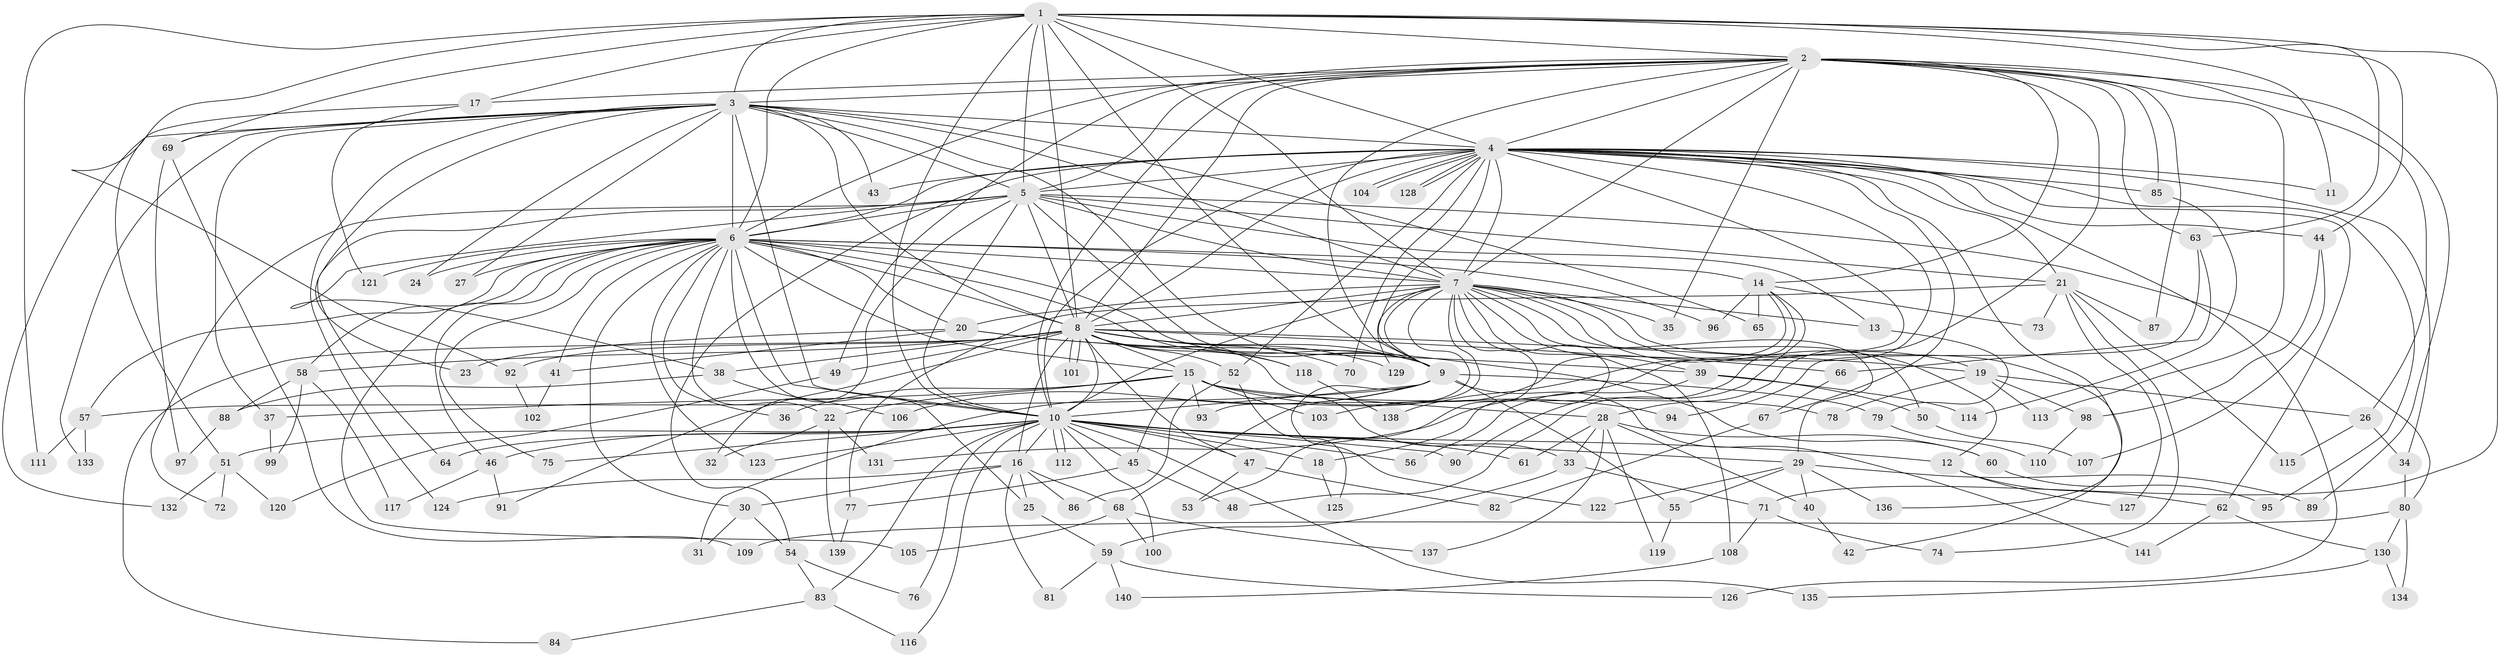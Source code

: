 // Generated by graph-tools (version 1.1) at 2025/13/03/09/25 04:13:50]
// undirected, 141 vertices, 307 edges
graph export_dot {
graph [start="1"]
  node [color=gray90,style=filled];
  1;
  2;
  3;
  4;
  5;
  6;
  7;
  8;
  9;
  10;
  11;
  12;
  13;
  14;
  15;
  16;
  17;
  18;
  19;
  20;
  21;
  22;
  23;
  24;
  25;
  26;
  27;
  28;
  29;
  30;
  31;
  32;
  33;
  34;
  35;
  36;
  37;
  38;
  39;
  40;
  41;
  42;
  43;
  44;
  45;
  46;
  47;
  48;
  49;
  50;
  51;
  52;
  53;
  54;
  55;
  56;
  57;
  58;
  59;
  60;
  61;
  62;
  63;
  64;
  65;
  66;
  67;
  68;
  69;
  70;
  71;
  72;
  73;
  74;
  75;
  76;
  77;
  78;
  79;
  80;
  81;
  82;
  83;
  84;
  85;
  86;
  87;
  88;
  89;
  90;
  91;
  92;
  93;
  94;
  95;
  96;
  97;
  98;
  99;
  100;
  101;
  102;
  103;
  104;
  105;
  106;
  107;
  108;
  109;
  110;
  111;
  112;
  113;
  114;
  115;
  116;
  117;
  118;
  119;
  120;
  121;
  122;
  123;
  124;
  125;
  126;
  127;
  128;
  129;
  130;
  131;
  132;
  133;
  134;
  135;
  136;
  137;
  138;
  139;
  140;
  141;
  1 -- 2;
  1 -- 3;
  1 -- 4;
  1 -- 5;
  1 -- 6;
  1 -- 7;
  1 -- 8;
  1 -- 9;
  1 -- 10;
  1 -- 11;
  1 -- 17;
  1 -- 44;
  1 -- 63;
  1 -- 69;
  1 -- 71;
  1 -- 92;
  1 -- 111;
  2 -- 3;
  2 -- 4;
  2 -- 5;
  2 -- 6;
  2 -- 7;
  2 -- 8;
  2 -- 9;
  2 -- 10;
  2 -- 14;
  2 -- 17;
  2 -- 26;
  2 -- 28;
  2 -- 35;
  2 -- 49;
  2 -- 63;
  2 -- 85;
  2 -- 87;
  2 -- 89;
  2 -- 113;
  3 -- 4;
  3 -- 5;
  3 -- 6;
  3 -- 7;
  3 -- 8;
  3 -- 9;
  3 -- 10;
  3 -- 23;
  3 -- 24;
  3 -- 27;
  3 -- 37;
  3 -- 43;
  3 -- 65;
  3 -- 69;
  3 -- 124;
  3 -- 132;
  3 -- 133;
  4 -- 5;
  4 -- 6;
  4 -- 7;
  4 -- 8;
  4 -- 9;
  4 -- 10;
  4 -- 11;
  4 -- 21;
  4 -- 34;
  4 -- 43;
  4 -- 44;
  4 -- 52;
  4 -- 54;
  4 -- 62;
  4 -- 67;
  4 -- 70;
  4 -- 85;
  4 -- 95;
  4 -- 104;
  4 -- 104;
  4 -- 126;
  4 -- 128;
  4 -- 128;
  4 -- 131;
  4 -- 136;
  4 -- 138;
  5 -- 6;
  5 -- 7;
  5 -- 8;
  5 -- 9;
  5 -- 10;
  5 -- 13;
  5 -- 21;
  5 -- 32;
  5 -- 38;
  5 -- 64;
  5 -- 72;
  5 -- 80;
  6 -- 7;
  6 -- 8;
  6 -- 9;
  6 -- 10;
  6 -- 14;
  6 -- 15;
  6 -- 20;
  6 -- 22;
  6 -- 24;
  6 -- 25;
  6 -- 27;
  6 -- 30;
  6 -- 36;
  6 -- 41;
  6 -- 46;
  6 -- 57;
  6 -- 58;
  6 -- 75;
  6 -- 96;
  6 -- 105;
  6 -- 118;
  6 -- 121;
  6 -- 123;
  7 -- 8;
  7 -- 9;
  7 -- 10;
  7 -- 12;
  7 -- 13;
  7 -- 18;
  7 -- 19;
  7 -- 20;
  7 -- 29;
  7 -- 35;
  7 -- 39;
  7 -- 42;
  7 -- 50;
  7 -- 53;
  7 -- 68;
  7 -- 93;
  7 -- 108;
  7 -- 129;
  8 -- 9;
  8 -- 10;
  8 -- 15;
  8 -- 16;
  8 -- 19;
  8 -- 33;
  8 -- 38;
  8 -- 47;
  8 -- 49;
  8 -- 52;
  8 -- 58;
  8 -- 66;
  8 -- 70;
  8 -- 84;
  8 -- 91;
  8 -- 92;
  8 -- 101;
  8 -- 101;
  8 -- 118;
  8 -- 129;
  9 -- 10;
  9 -- 31;
  9 -- 55;
  9 -- 57;
  9 -- 79;
  9 -- 106;
  9 -- 122;
  9 -- 141;
  10 -- 12;
  10 -- 16;
  10 -- 18;
  10 -- 29;
  10 -- 45;
  10 -- 46;
  10 -- 47;
  10 -- 51;
  10 -- 56;
  10 -- 61;
  10 -- 64;
  10 -- 75;
  10 -- 76;
  10 -- 83;
  10 -- 90;
  10 -- 100;
  10 -- 112;
  10 -- 112;
  10 -- 116;
  10 -- 123;
  10 -- 135;
  12 -- 62;
  12 -- 127;
  13 -- 79;
  14 -- 48;
  14 -- 65;
  14 -- 73;
  14 -- 90;
  14 -- 96;
  14 -- 103;
  15 -- 22;
  15 -- 28;
  15 -- 36;
  15 -- 37;
  15 -- 45;
  15 -- 78;
  15 -- 93;
  15 -- 94;
  15 -- 103;
  16 -- 25;
  16 -- 30;
  16 -- 68;
  16 -- 81;
  16 -- 86;
  16 -- 124;
  17 -- 51;
  17 -- 121;
  18 -- 125;
  19 -- 26;
  19 -- 78;
  19 -- 98;
  19 -- 113;
  20 -- 23;
  20 -- 39;
  20 -- 41;
  20 -- 60;
  21 -- 73;
  21 -- 74;
  21 -- 77;
  21 -- 87;
  21 -- 115;
  21 -- 127;
  22 -- 32;
  22 -- 131;
  22 -- 139;
  25 -- 59;
  26 -- 34;
  26 -- 115;
  28 -- 33;
  28 -- 40;
  28 -- 60;
  28 -- 61;
  28 -- 119;
  28 -- 137;
  29 -- 40;
  29 -- 55;
  29 -- 89;
  29 -- 122;
  29 -- 136;
  30 -- 31;
  30 -- 54;
  33 -- 59;
  33 -- 71;
  34 -- 80;
  37 -- 99;
  38 -- 88;
  38 -- 106;
  39 -- 50;
  39 -- 56;
  39 -- 114;
  40 -- 42;
  41 -- 102;
  44 -- 98;
  44 -- 107;
  45 -- 48;
  45 -- 77;
  46 -- 91;
  46 -- 117;
  47 -- 53;
  47 -- 82;
  49 -- 120;
  50 -- 107;
  51 -- 72;
  51 -- 120;
  51 -- 132;
  52 -- 86;
  52 -- 125;
  54 -- 76;
  54 -- 83;
  55 -- 119;
  57 -- 111;
  57 -- 133;
  58 -- 88;
  58 -- 99;
  58 -- 117;
  59 -- 81;
  59 -- 126;
  59 -- 140;
  60 -- 95;
  62 -- 130;
  62 -- 141;
  63 -- 66;
  63 -- 94;
  66 -- 67;
  67 -- 82;
  68 -- 100;
  68 -- 105;
  68 -- 137;
  69 -- 97;
  69 -- 109;
  71 -- 74;
  71 -- 108;
  77 -- 139;
  79 -- 110;
  80 -- 109;
  80 -- 130;
  80 -- 134;
  83 -- 84;
  83 -- 116;
  85 -- 114;
  88 -- 97;
  92 -- 102;
  98 -- 110;
  108 -- 140;
  118 -- 138;
  130 -- 134;
  130 -- 135;
}
